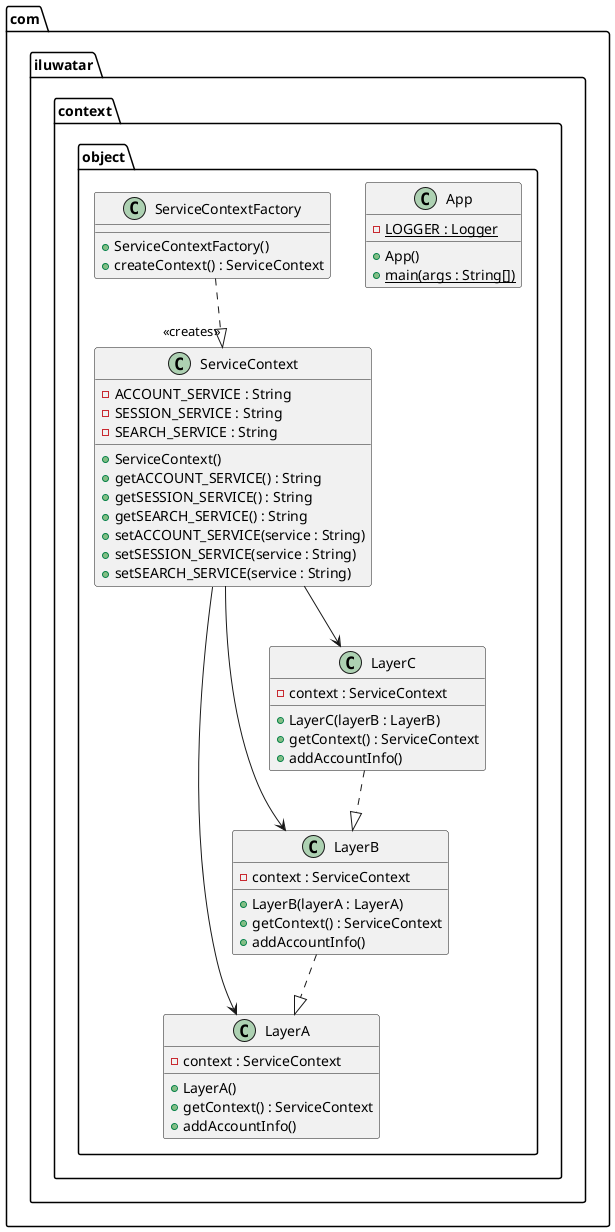 @startuml
package com.iluwatar.context.object {
  class App {
    - LOGGER : Logger {static}
    + App()
    + main(args : String[]) {static}
  }
  class ServiceContext {
    - ACCOUNT_SERVICE : String
    - SESSION_SERVICE : String
    - SEARCH_SERVICE : String
    + ServiceContext()
    + getACCOUNT_SERVICE() : String
    + getSESSION_SERVICE() : String
    + getSEARCH_SERVICE() : String
    + setACCOUNT_SERVICE(service : String)
    + setSESSION_SERVICE(service : String)
    + setSEARCH_SERVICE(service : String)
  }
  class ServiceContextFactory {
    + ServiceContextFactory()
    + createContext() : ServiceContext
  }
  class LayerA {
    - context : ServiceContext
    + LayerA()
    + getContext() : ServiceContext
    + addAccountInfo()
  }
  class LayerB {
    - context : ServiceContext
    + LayerB(layerA : LayerA)
    + getContext() : ServiceContext
    + addAccountInfo()
  }
  class LayerC {
    - context : ServiceContext
    + LayerC(layerB : LayerB)
    + getContext() : ServiceContext
    + addAccountInfo()
  }
}

LayerC ..|> LayerB
ServiceContext --> LayerC
ServiceContext --> LayerB
ServiceContext --> LayerA
ServiceContextFactory ..|>  "<<creates>>" ServiceContext
LayerB ..|> LayerA
@enduml